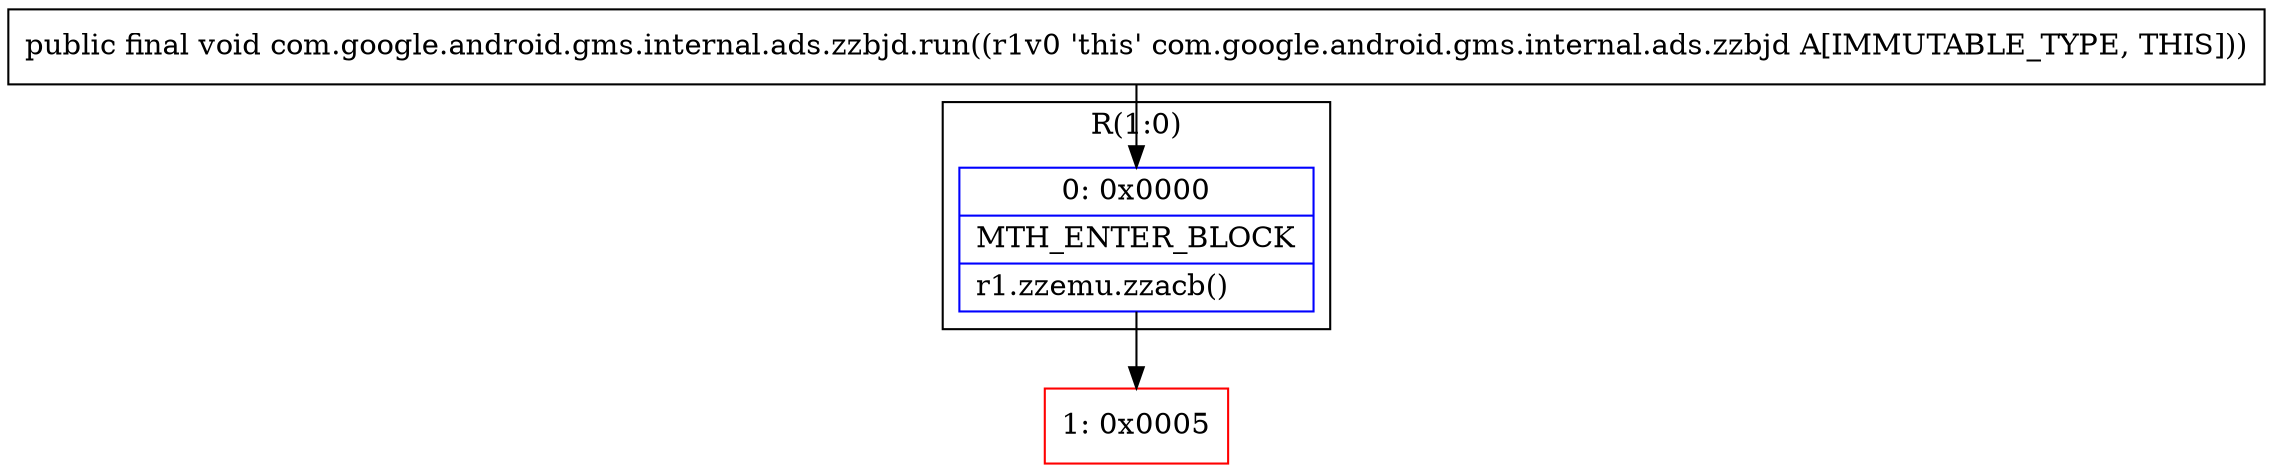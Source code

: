 digraph "CFG forcom.google.android.gms.internal.ads.zzbjd.run()V" {
subgraph cluster_Region_248758891 {
label = "R(1:0)";
node [shape=record,color=blue];
Node_0 [shape=record,label="{0\:\ 0x0000|MTH_ENTER_BLOCK\l|r1.zzemu.zzacb()\l}"];
}
Node_1 [shape=record,color=red,label="{1\:\ 0x0005}"];
MethodNode[shape=record,label="{public final void com.google.android.gms.internal.ads.zzbjd.run((r1v0 'this' com.google.android.gms.internal.ads.zzbjd A[IMMUTABLE_TYPE, THIS])) }"];
MethodNode -> Node_0;
Node_0 -> Node_1;
}

